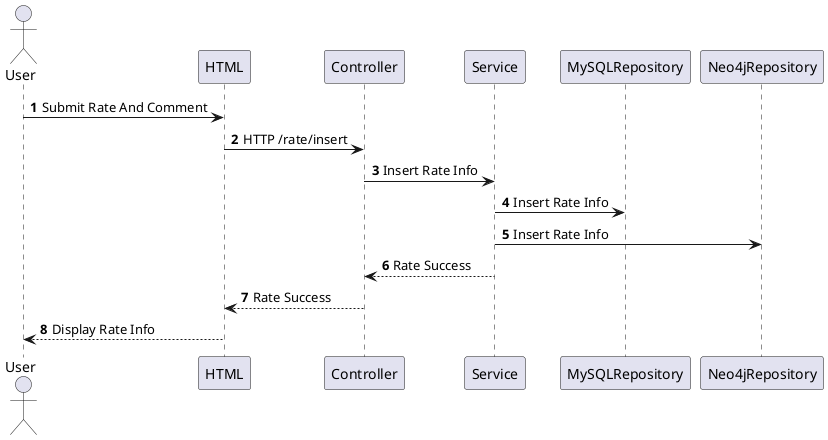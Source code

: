 @startuml
'https://plantuml.com/sequence-diagram

autonumber

Actor User
participant HTML
participant Controller
participant Service
participant MySQLRepository
participant Neo4jRepository

User -> HTML: Submit Rate And Comment
HTML -> Controller: HTTP /rate/insert
Controller -> Service: Insert Rate Info
Service -> MySQLRepository: Insert Rate Info
Service -> Neo4jRepository: Insert Rate Info
Service --> Controller: Rate Success
Controller --> HTML: Rate Success
HTML --> User: Display Rate Info
@enduml